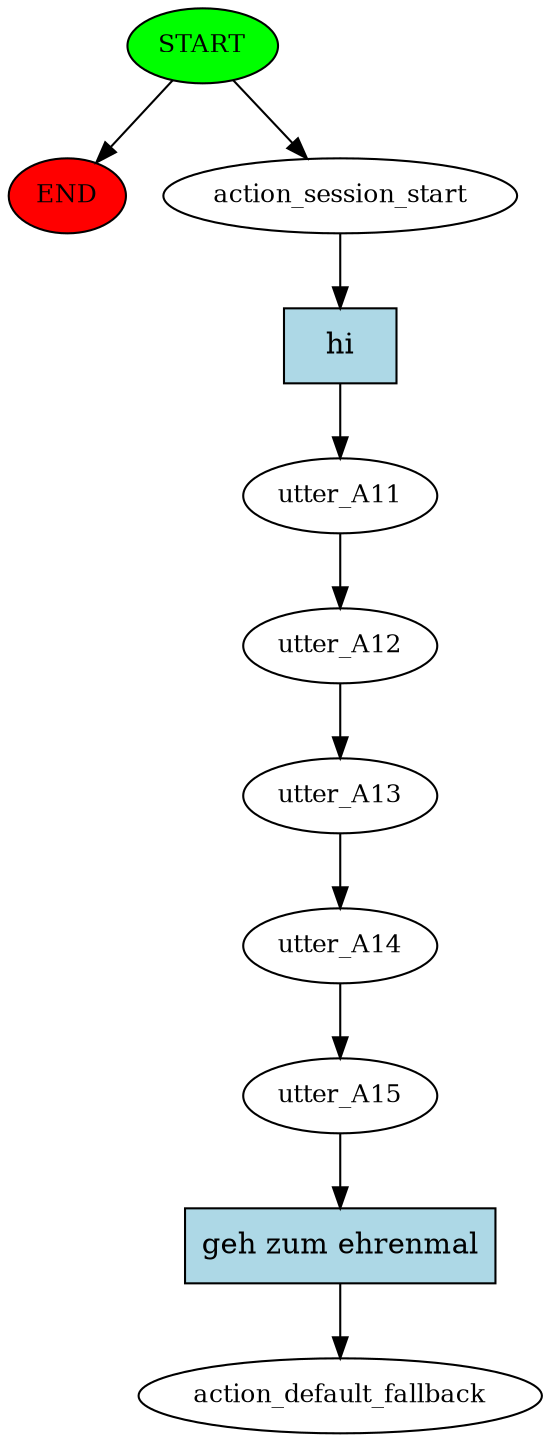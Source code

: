digraph  {
0 [class="start active", fillcolor=green, fontsize=12, label=START, style=filled];
"-1" [class=end, fillcolor=red, fontsize=12, label=END, style=filled];
1 [class=active, fontsize=12, label=action_session_start];
2 [class=active, fontsize=12, label=utter_A11];
3 [class=active, fontsize=12, label=utter_A12];
4 [class=active, fontsize=12, label=utter_A13];
5 [class=active, fontsize=12, label=utter_A14];
6 [class=active, fontsize=12, label=utter_A15];
7 [class="dashed active", fontsize=12, label=action_default_fallback];
8 [class="intent active", fillcolor=lightblue, label=hi, shape=rect, style=filled];
9 [class="intent active", fillcolor=lightblue, label="geh zum ehrenmal", shape=rect, style=filled];
0 -> "-1"  [class="", key=NONE, label=""];
0 -> 1  [class=active, key=NONE, label=""];
1 -> 8  [class=active, key=0];
2 -> 3  [class=active, key=NONE, label=""];
3 -> 4  [class=active, key=NONE, label=""];
4 -> 5  [class=active, key=NONE, label=""];
5 -> 6  [class=active, key=NONE, label=""];
6 -> 9  [class=active, key=0];
8 -> 2  [class=active, key=0];
9 -> 7  [class=active, key=0];
}
